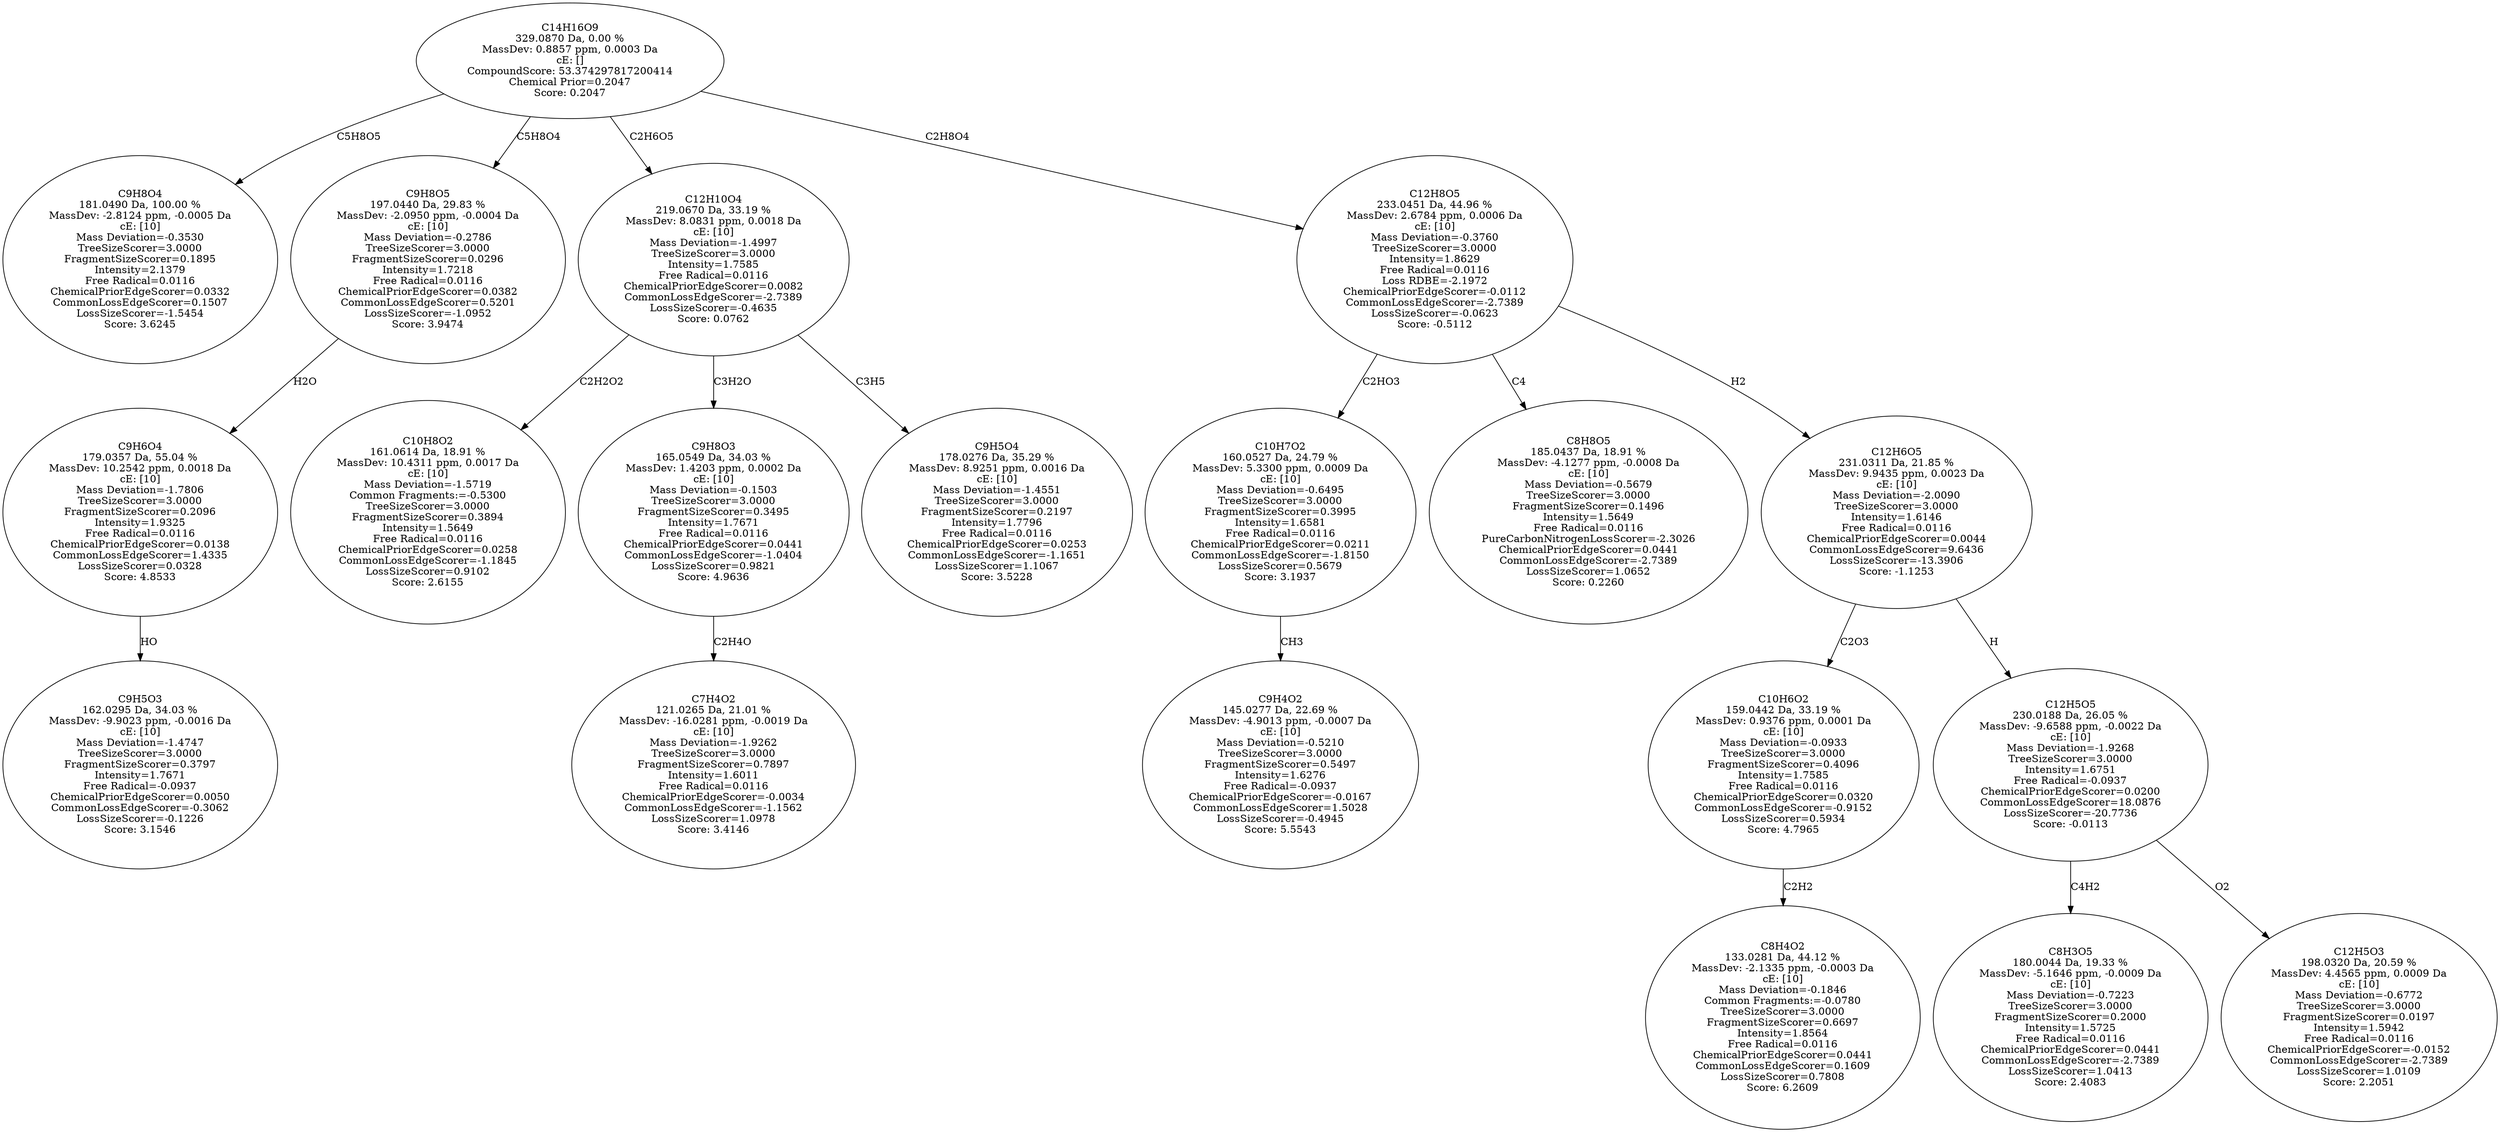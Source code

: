 strict digraph {
v1 [label="C9H8O4\n181.0490 Da, 100.00 %\nMassDev: -2.8124 ppm, -0.0005 Da\ncE: [10]\nMass Deviation=-0.3530\nTreeSizeScorer=3.0000\nFragmentSizeScorer=0.1895\nIntensity=2.1379\nFree Radical=0.0116\nChemicalPriorEdgeScorer=0.0332\nCommonLossEdgeScorer=0.1507\nLossSizeScorer=-1.5454\nScore: 3.6245"];
v2 [label="C9H5O3\n162.0295 Da, 34.03 %\nMassDev: -9.9023 ppm, -0.0016 Da\ncE: [10]\nMass Deviation=-1.4747\nTreeSizeScorer=3.0000\nFragmentSizeScorer=0.3797\nIntensity=1.7671\nFree Radical=-0.0937\nChemicalPriorEdgeScorer=0.0050\nCommonLossEdgeScorer=-0.3062\nLossSizeScorer=-0.1226\nScore: 3.1546"];
v3 [label="C9H6O4\n179.0357 Da, 55.04 %\nMassDev: 10.2542 ppm, 0.0018 Da\ncE: [10]\nMass Deviation=-1.7806\nTreeSizeScorer=3.0000\nFragmentSizeScorer=0.2096\nIntensity=1.9325\nFree Radical=0.0116\nChemicalPriorEdgeScorer=0.0138\nCommonLossEdgeScorer=1.4335\nLossSizeScorer=0.0328\nScore: 4.8533"];
v4 [label="C9H8O5\n197.0440 Da, 29.83 %\nMassDev: -2.0950 ppm, -0.0004 Da\ncE: [10]\nMass Deviation=-0.2786\nTreeSizeScorer=3.0000\nFragmentSizeScorer=0.0296\nIntensity=1.7218\nFree Radical=0.0116\nChemicalPriorEdgeScorer=0.0382\nCommonLossEdgeScorer=0.5201\nLossSizeScorer=-1.0952\nScore: 3.9474"];
v5 [label="C10H8O2\n161.0614 Da, 18.91 %\nMassDev: 10.4311 ppm, 0.0017 Da\ncE: [10]\nMass Deviation=-1.5719\nCommon Fragments:=-0.5300\nTreeSizeScorer=3.0000\nFragmentSizeScorer=0.3894\nIntensity=1.5649\nFree Radical=0.0116\nChemicalPriorEdgeScorer=0.0258\nCommonLossEdgeScorer=-1.1845\nLossSizeScorer=0.9102\nScore: 2.6155"];
v6 [label="C7H4O2\n121.0265 Da, 21.01 %\nMassDev: -16.0281 ppm, -0.0019 Da\ncE: [10]\nMass Deviation=-1.9262\nTreeSizeScorer=3.0000\nFragmentSizeScorer=0.7897\nIntensity=1.6011\nFree Radical=0.0116\nChemicalPriorEdgeScorer=-0.0034\nCommonLossEdgeScorer=-1.1562\nLossSizeScorer=1.0978\nScore: 3.4146"];
v7 [label="C9H8O3\n165.0549 Da, 34.03 %\nMassDev: 1.4203 ppm, 0.0002 Da\ncE: [10]\nMass Deviation=-0.1503\nTreeSizeScorer=3.0000\nFragmentSizeScorer=0.3495\nIntensity=1.7671\nFree Radical=0.0116\nChemicalPriorEdgeScorer=0.0441\nCommonLossEdgeScorer=-1.0404\nLossSizeScorer=0.9821\nScore: 4.9636"];
v8 [label="C9H5O4\n178.0276 Da, 35.29 %\nMassDev: 8.9251 ppm, 0.0016 Da\ncE: [10]\nMass Deviation=-1.4551\nTreeSizeScorer=3.0000\nFragmentSizeScorer=0.2197\nIntensity=1.7796\nFree Radical=0.0116\nChemicalPriorEdgeScorer=0.0253\nCommonLossEdgeScorer=-1.1651\nLossSizeScorer=1.1067\nScore: 3.5228"];
v9 [label="C12H10O4\n219.0670 Da, 33.19 %\nMassDev: 8.0831 ppm, 0.0018 Da\ncE: [10]\nMass Deviation=-1.4997\nTreeSizeScorer=3.0000\nIntensity=1.7585\nFree Radical=0.0116\nChemicalPriorEdgeScorer=0.0082\nCommonLossEdgeScorer=-2.7389\nLossSizeScorer=-0.4635\nScore: 0.0762"];
v10 [label="C9H4O2\n145.0277 Da, 22.69 %\nMassDev: -4.9013 ppm, -0.0007 Da\ncE: [10]\nMass Deviation=-0.5210\nTreeSizeScorer=3.0000\nFragmentSizeScorer=0.5497\nIntensity=1.6276\nFree Radical=-0.0937\nChemicalPriorEdgeScorer=-0.0167\nCommonLossEdgeScorer=1.5028\nLossSizeScorer=-0.4945\nScore: 5.5543"];
v11 [label="C10H7O2\n160.0527 Da, 24.79 %\nMassDev: 5.3300 ppm, 0.0009 Da\ncE: [10]\nMass Deviation=-0.6495\nTreeSizeScorer=3.0000\nFragmentSizeScorer=0.3995\nIntensity=1.6581\nFree Radical=0.0116\nChemicalPriorEdgeScorer=0.0211\nCommonLossEdgeScorer=-1.8150\nLossSizeScorer=0.5679\nScore: 3.1937"];
v12 [label="C8H8O5\n185.0437 Da, 18.91 %\nMassDev: -4.1277 ppm, -0.0008 Da\ncE: [10]\nMass Deviation=-0.5679\nTreeSizeScorer=3.0000\nFragmentSizeScorer=0.1496\nIntensity=1.5649\nFree Radical=0.0116\nPureCarbonNitrogenLossScorer=-2.3026\nChemicalPriorEdgeScorer=0.0441\nCommonLossEdgeScorer=-2.7389\nLossSizeScorer=1.0652\nScore: 0.2260"];
v13 [label="C8H4O2\n133.0281 Da, 44.12 %\nMassDev: -2.1335 ppm, -0.0003 Da\ncE: [10]\nMass Deviation=-0.1846\nCommon Fragments:=-0.0780\nTreeSizeScorer=3.0000\nFragmentSizeScorer=0.6697\nIntensity=1.8564\nFree Radical=0.0116\nChemicalPriorEdgeScorer=0.0441\nCommonLossEdgeScorer=0.1609\nLossSizeScorer=0.7808\nScore: 6.2609"];
v14 [label="C10H6O2\n159.0442 Da, 33.19 %\nMassDev: 0.9376 ppm, 0.0001 Da\ncE: [10]\nMass Deviation=-0.0933\nTreeSizeScorer=3.0000\nFragmentSizeScorer=0.4096\nIntensity=1.7585\nFree Radical=0.0116\nChemicalPriorEdgeScorer=0.0320\nCommonLossEdgeScorer=-0.9152\nLossSizeScorer=0.5934\nScore: 4.7965"];
v15 [label="C8H3O5\n180.0044 Da, 19.33 %\nMassDev: -5.1646 ppm, -0.0009 Da\ncE: [10]\nMass Deviation=-0.7223\nTreeSizeScorer=3.0000\nFragmentSizeScorer=0.2000\nIntensity=1.5725\nFree Radical=0.0116\nChemicalPriorEdgeScorer=0.0441\nCommonLossEdgeScorer=-2.7389\nLossSizeScorer=1.0413\nScore: 2.4083"];
v16 [label="C12H5O3\n198.0320 Da, 20.59 %\nMassDev: 4.4565 ppm, 0.0009 Da\ncE: [10]\nMass Deviation=-0.6772\nTreeSizeScorer=3.0000\nFragmentSizeScorer=0.0197\nIntensity=1.5942\nFree Radical=0.0116\nChemicalPriorEdgeScorer=-0.0152\nCommonLossEdgeScorer=-2.7389\nLossSizeScorer=1.0109\nScore: 2.2051"];
v17 [label="C12H5O5\n230.0188 Da, 26.05 %\nMassDev: -9.6588 ppm, -0.0022 Da\ncE: [10]\nMass Deviation=-1.9268\nTreeSizeScorer=3.0000\nIntensity=1.6751\nFree Radical=-0.0937\nChemicalPriorEdgeScorer=0.0200\nCommonLossEdgeScorer=18.0876\nLossSizeScorer=-20.7736\nScore: -0.0113"];
v18 [label="C12H6O5\n231.0311 Da, 21.85 %\nMassDev: 9.9435 ppm, 0.0023 Da\ncE: [10]\nMass Deviation=-2.0090\nTreeSizeScorer=3.0000\nIntensity=1.6146\nFree Radical=0.0116\nChemicalPriorEdgeScorer=0.0044\nCommonLossEdgeScorer=9.6436\nLossSizeScorer=-13.3906\nScore: -1.1253"];
v19 [label="C12H8O5\n233.0451 Da, 44.96 %\nMassDev: 2.6784 ppm, 0.0006 Da\ncE: [10]\nMass Deviation=-0.3760\nTreeSizeScorer=3.0000\nIntensity=1.8629\nFree Radical=0.0116\nLoss RDBE=-2.1972\nChemicalPriorEdgeScorer=-0.0112\nCommonLossEdgeScorer=-2.7389\nLossSizeScorer=-0.0623\nScore: -0.5112"];
v20 [label="C14H16O9\n329.0870 Da, 0.00 %\nMassDev: 0.8857 ppm, 0.0003 Da\ncE: []\nCompoundScore: 53.374297817200414\nChemical Prior=0.2047\nScore: 0.2047"];
v20 -> v1 [label="C5H8O5"];
v3 -> v2 [label="HO"];
v4 -> v3 [label="H2O"];
v20 -> v4 [label="C5H8O4"];
v9 -> v5 [label="C2H2O2"];
v7 -> v6 [label="C2H4O"];
v9 -> v7 [label="C3H2O"];
v9 -> v8 [label="C3H5"];
v20 -> v9 [label="C2H6O5"];
v11 -> v10 [label="CH3"];
v19 -> v11 [label="C2HO3"];
v19 -> v12 [label="C4"];
v14 -> v13 [label="C2H2"];
v18 -> v14 [label="C2O3"];
v17 -> v15 [label="C4H2"];
v17 -> v16 [label="O2"];
v18 -> v17 [label="H"];
v19 -> v18 [label="H2"];
v20 -> v19 [label="C2H8O4"];
}